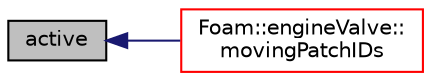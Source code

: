 digraph "active"
{
  bgcolor="transparent";
  edge [fontname="Helvetica",fontsize="10",labelfontname="Helvetica",labelfontsize="10"];
  node [fontname="Helvetica",fontsize="10",shape=record];
  rankdir="LR";
  Node1 [label="active",height=0.2,width=0.4,color="black", fillcolor="grey75", style="filled", fontcolor="black"];
  Node1 -> Node2 [dir="back",color="midnightblue",fontsize="10",style="solid",fontname="Helvetica"];
  Node2 [label="Foam::engineValve::\lmovingPatchIDs",height=0.2,width=0.4,color="red",URL="$a00649.html#a0b3333d8dee0a308a16341817970e71b",tooltip="Return list of active patch labels for the valve head. "];
}
